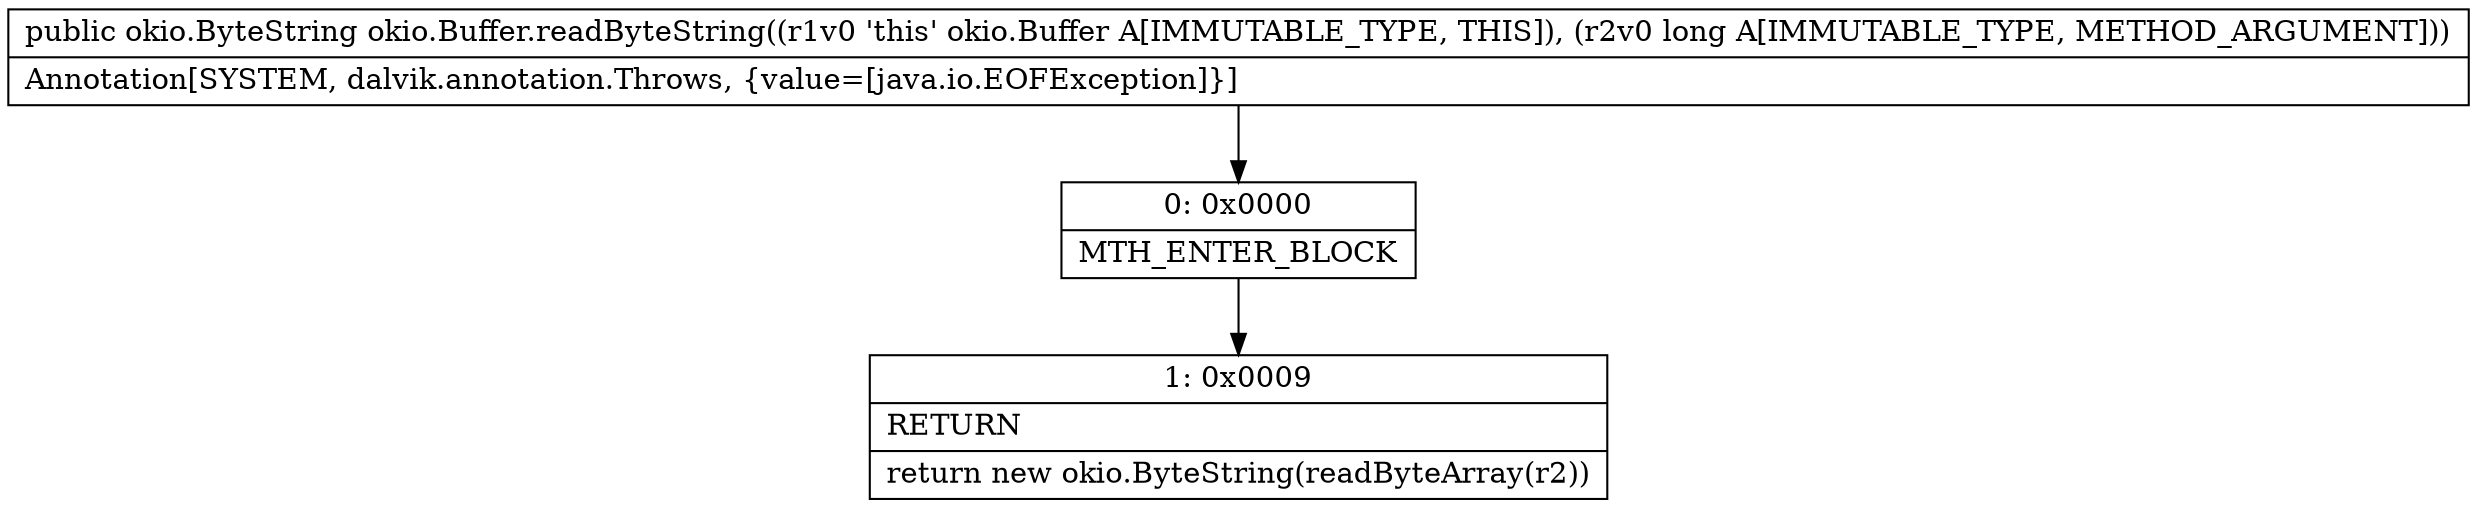 digraph "CFG forokio.Buffer.readByteString(J)Lokio\/ByteString;" {
Node_0 [shape=record,label="{0\:\ 0x0000|MTH_ENTER_BLOCK\l}"];
Node_1 [shape=record,label="{1\:\ 0x0009|RETURN\l|return new okio.ByteString(readByteArray(r2))\l}"];
MethodNode[shape=record,label="{public okio.ByteString okio.Buffer.readByteString((r1v0 'this' okio.Buffer A[IMMUTABLE_TYPE, THIS]), (r2v0 long A[IMMUTABLE_TYPE, METHOD_ARGUMENT]))  | Annotation[SYSTEM, dalvik.annotation.Throws, \{value=[java.io.EOFException]\}]\l}"];
MethodNode -> Node_0;
Node_0 -> Node_1;
}

